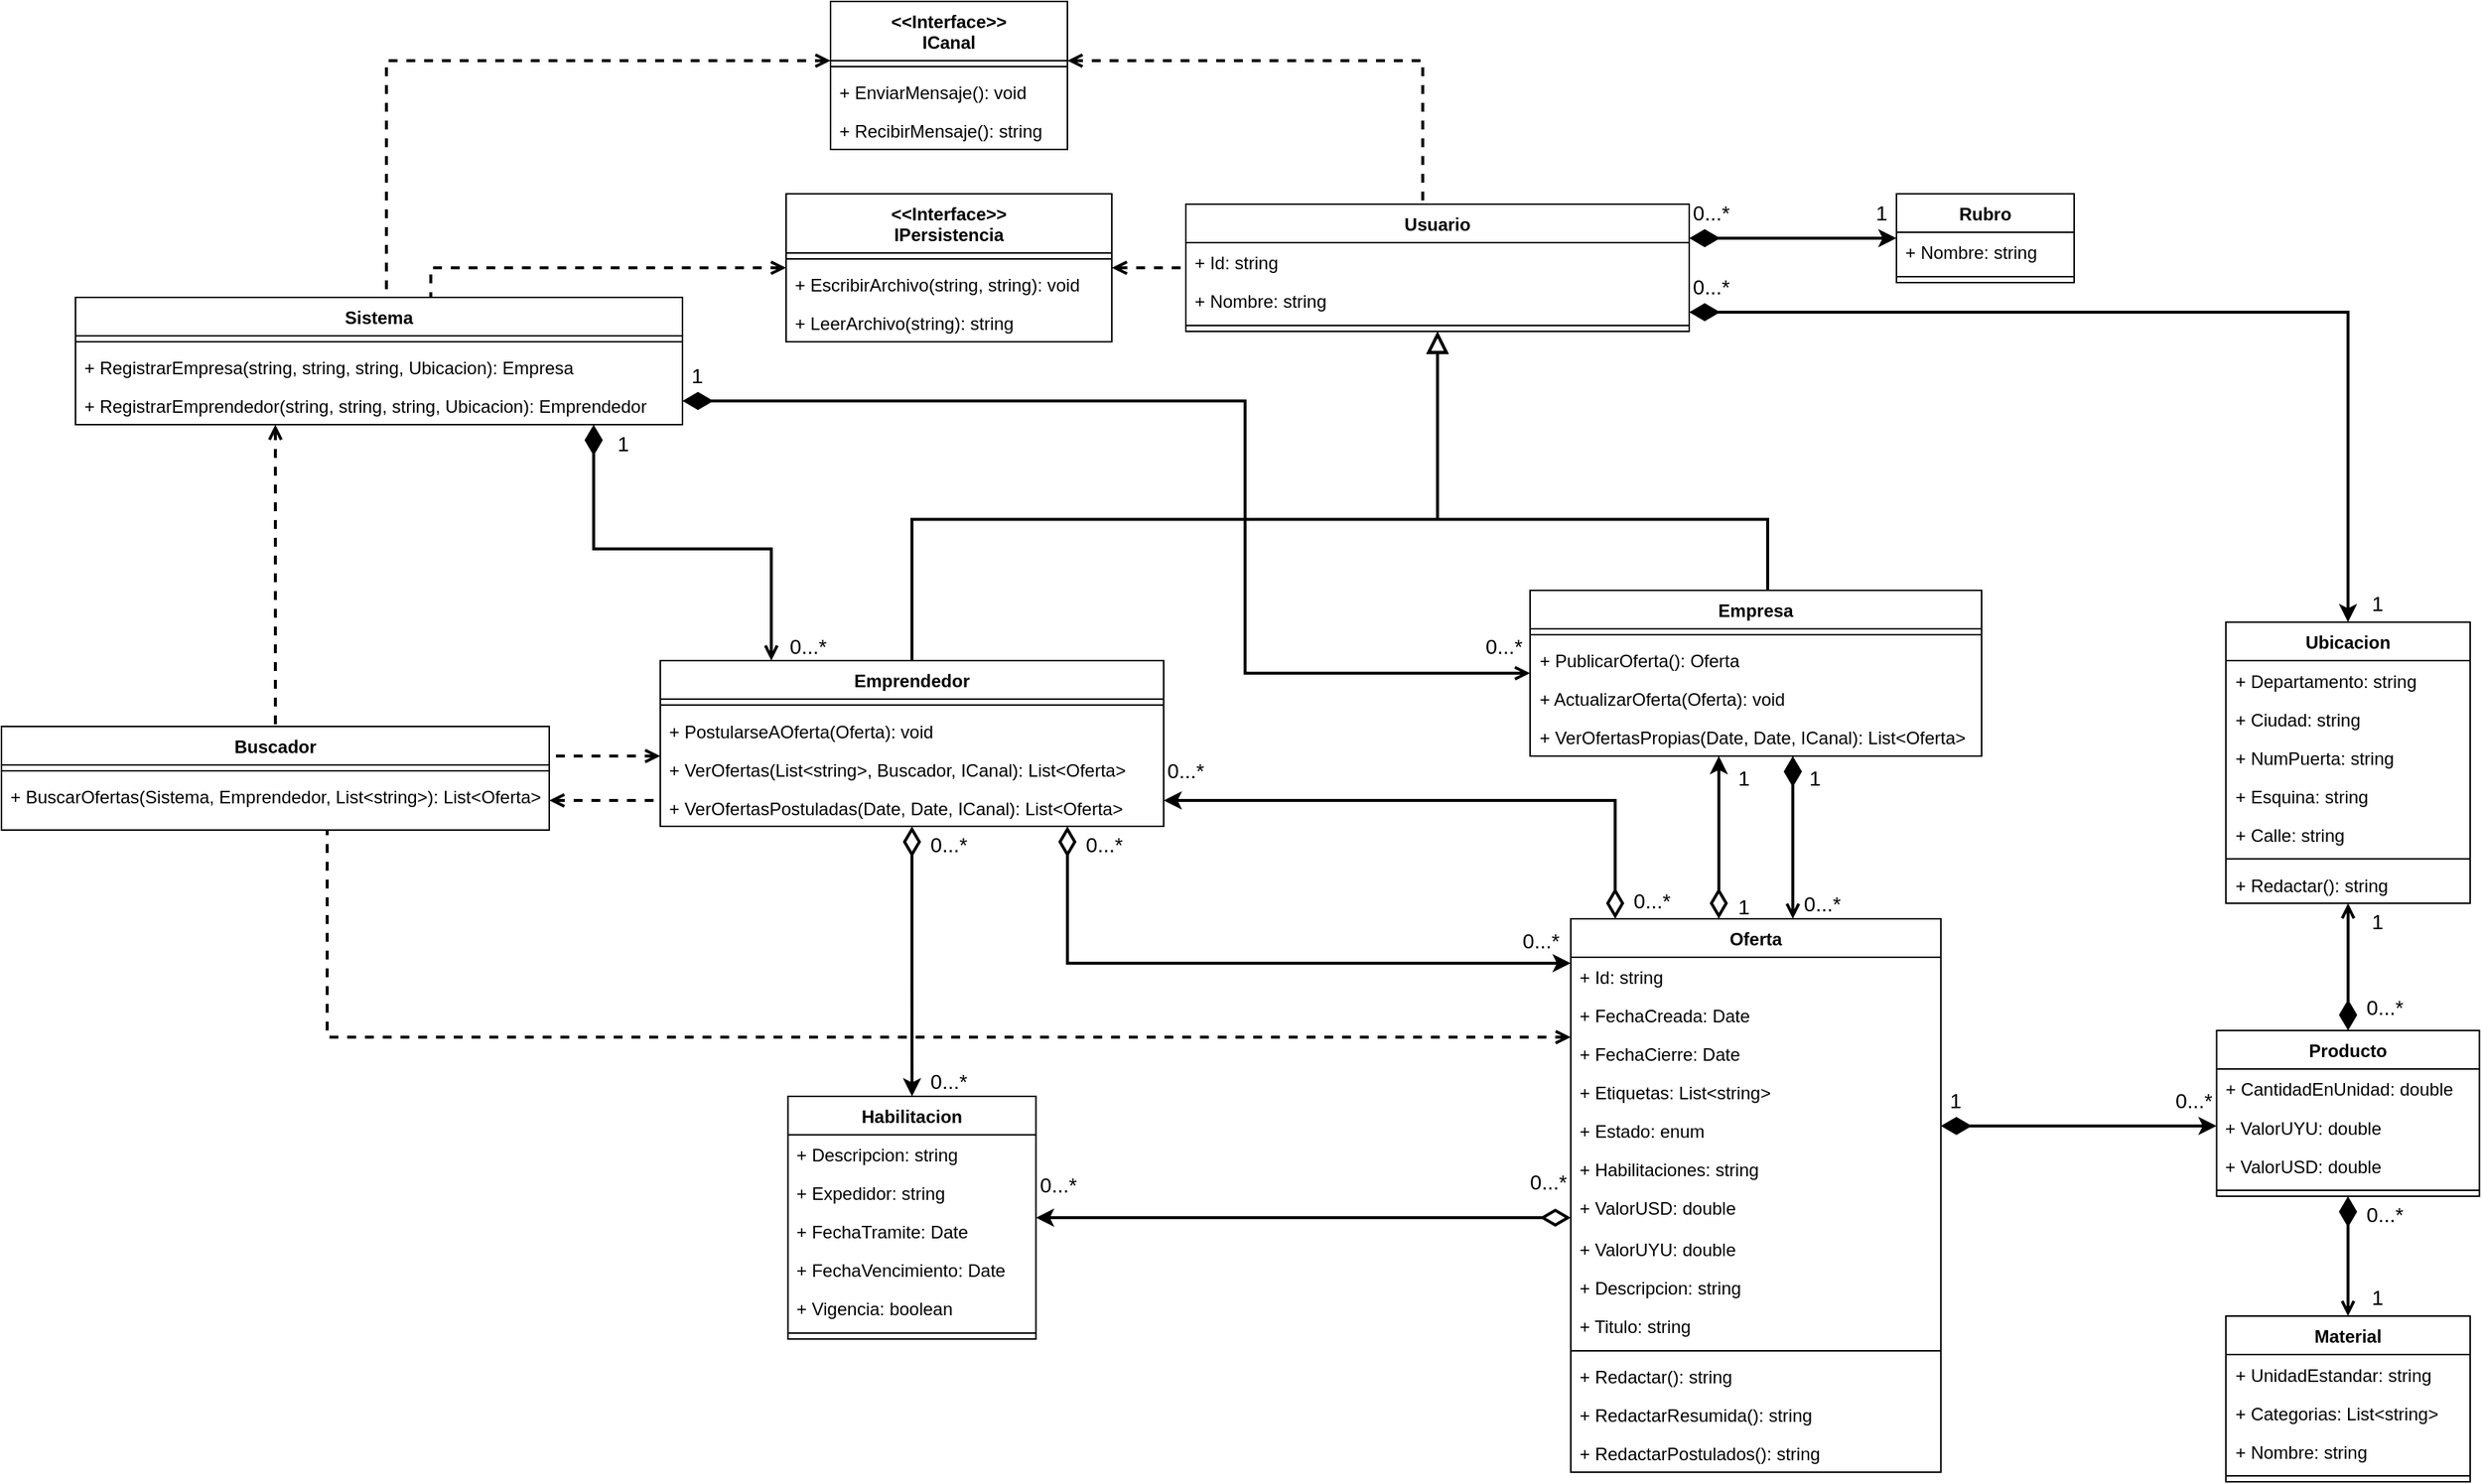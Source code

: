 <mxfile version="15.5.9" type="github">
  <diagram name="Page-1" id="c4acf3e9-155e-7222-9cf6-157b1a14988f">
    <mxGraphModel dx="2297" dy="1913" grid="1" gridSize="10" guides="1" tooltips="1" connect="1" arrows="1" fold="1" page="1" pageScale="1" pageWidth="850" pageHeight="1100" background="none" math="0" shadow="0">
      <root>
        <mxCell id="0" />
        <mxCell id="1" parent="0" />
        <mxCell id="OfuU6t0mR4pwS1KONoR3-117" style="edgeStyle=orthogonalEdgeStyle;rounded=0;orthogonalLoop=1;jettySize=auto;html=1;fontFamily=Verdana;fontSize=10;strokeWidth=2;endArrow=diamondThin;endFill=1;startArrow=open;startFill=0;endSize=15;startSize=6;" parent="1" target="vSx6mATfrNihocP2TiyH-15" edge="1">
          <mxGeometry relative="1" as="geometry">
            <Array as="points">
              <mxPoint x="850" y="450" />
              <mxPoint x="850" y="450" />
            </Array>
            <mxPoint x="850.001" y="490" as="sourcePoint" />
            <mxPoint x="850.001" y="414.0" as="targetPoint" />
          </mxGeometry>
        </mxCell>
        <mxCell id="OfuU6t0mR4pwS1KONoR3-112" style="edgeStyle=orthogonalEdgeStyle;rounded=0;orthogonalLoop=1;jettySize=auto;html=1;fontFamily=Verdana;fontSize=10;endArrow=diamondThin;endFill=1;startArrow=open;startFill=0;strokeWidth=2;endSize=15;" parent="1" source="vSx6mATfrNihocP2TiyH-28" target="vSx6mATfrNihocP2TiyH-12" edge="1">
          <mxGeometry relative="1" as="geometry">
            <Array as="points">
              <mxPoint x="160" y="240" />
              <mxPoint x="40" y="240" />
            </Array>
            <mxPoint x="255" y="300" as="sourcePoint" />
          </mxGeometry>
        </mxCell>
        <mxCell id="OfuU6t0mR4pwS1KONoR3-115" style="edgeStyle=orthogonalEdgeStyle;rounded=0;orthogonalLoop=1;jettySize=auto;html=1;fontFamily=Verdana;fontSize=10;endArrow=diamondThin;endFill=1;startArrow=open;startFill=0;strokeWidth=2;endSize=15;" parent="1" source="vSx6mATfrNihocP2TiyH-15" target="vSx6mATfrNihocP2TiyH-12" edge="1">
          <mxGeometry relative="1" as="geometry">
            <mxPoint x="285" y="270" as="sourcePoint" />
            <Array as="points">
              <mxPoint x="480" y="324" />
              <mxPoint x="480" y="140" />
            </Array>
          </mxGeometry>
        </mxCell>
        <mxCell id="vSx6mATfrNihocP2TiyH-8" value="Buscador" style="swimlane;fontStyle=1;align=center;verticalAlign=top;childLayout=stackLayout;horizontal=1;startSize=26;horizontalStack=0;resizeParent=1;resizeParentMax=0;resizeLast=0;collapsible=1;marginBottom=0;hachureGap=4;pointerEvents=0;" parent="1" vertex="1">
          <mxGeometry x="-360" y="360" width="370" height="70" as="geometry" />
        </mxCell>
        <mxCell id="vSx6mATfrNihocP2TiyH-10" value="" style="line;strokeWidth=1;fillColor=none;align=left;verticalAlign=middle;spacingTop=-1;spacingLeft=3;spacingRight=3;rotatable=0;labelPosition=right;points=[];portConstraint=eastwest;" parent="vSx6mATfrNihocP2TiyH-8" vertex="1">
          <mxGeometry y="26" width="370" height="8" as="geometry" />
        </mxCell>
        <mxCell id="vSx6mATfrNihocP2TiyH-7" value="+ BuscarOfertas(Sistema, Emprendedor, List&amp;lt;string&amp;gt;): List&amp;lt;Oferta&amp;gt;" style="text;html=1;strokeColor=none;fillColor=none;align=left;verticalAlign=top;spacingLeft=4;spacingRight=4;whiteSpace=wrap;overflow=hidden;rotatable=0;points=[[0,0.5],[1,0.5]];portConstraint=eastwest;" parent="vSx6mATfrNihocP2TiyH-8" vertex="1">
          <mxGeometry y="34" width="370" height="36" as="geometry" />
        </mxCell>
        <mxCell id="vSx6mATfrNihocP2TiyH-12" value="Sistema&#xa;" style="swimlane;fontStyle=1;align=center;verticalAlign=top;childLayout=stackLayout;horizontal=1;startSize=26;horizontalStack=0;resizeParent=1;resizeParentMax=0;resizeLast=0;collapsible=1;marginBottom=0;hachureGap=4;pointerEvents=0;" parent="1" vertex="1">
          <mxGeometry x="-310" y="70" width="410" height="86" as="geometry" />
        </mxCell>
        <mxCell id="vSx6mATfrNihocP2TiyH-13" value="" style="line;strokeWidth=1;fillColor=none;align=left;verticalAlign=middle;spacingTop=-1;spacingLeft=3;spacingRight=3;rotatable=0;labelPosition=right;points=[];portConstraint=eastwest;" parent="vSx6mATfrNihocP2TiyH-12" vertex="1">
          <mxGeometry y="26" width="410" height="8" as="geometry" />
        </mxCell>
        <mxCell id="OfuU6t0mR4pwS1KONoR3-73" value="+ RegistrarEmpresa(string, string, string, Ubicacion): Empresa" style="text;strokeColor=none;fillColor=none;align=left;verticalAlign=top;spacingLeft=4;spacingRight=4;overflow=hidden;rotatable=0;points=[[0,0.5],[1,0.5]];portConstraint=eastwest;" parent="vSx6mATfrNihocP2TiyH-12" vertex="1">
          <mxGeometry y="34" width="410" height="26" as="geometry" />
        </mxCell>
        <mxCell id="OfuU6t0mR4pwS1KONoR3-74" value="+ RegistrarEmprendedor(string, string, string, Ubicacion): Emprendedor" style="text;strokeColor=none;fillColor=none;align=left;verticalAlign=top;spacingLeft=4;spacingRight=4;overflow=hidden;rotatable=0;points=[[0,0.5],[1,0.5]];portConstraint=eastwest;" parent="vSx6mATfrNihocP2TiyH-12" vertex="1">
          <mxGeometry y="60" width="410" height="26" as="geometry" />
        </mxCell>
        <mxCell id="vSx6mATfrNihocP2TiyH-15" value="Empresa" style="swimlane;fontStyle=1;align=center;verticalAlign=top;childLayout=stackLayout;horizontal=1;startSize=26;horizontalStack=0;resizeParent=1;resizeParentMax=0;resizeLast=0;collapsible=1;marginBottom=0;hachureGap=4;pointerEvents=0;" parent="1" vertex="1">
          <mxGeometry x="672.5" y="268" width="305" height="112" as="geometry" />
        </mxCell>
        <mxCell id="vSx6mATfrNihocP2TiyH-18" value="" style="line;strokeWidth=1;fillColor=none;align=left;verticalAlign=middle;spacingTop=-1;spacingLeft=3;spacingRight=3;rotatable=0;labelPosition=right;points=[];portConstraint=eastwest;" parent="vSx6mATfrNihocP2TiyH-15" vertex="1">
          <mxGeometry y="26" width="305" height="8" as="geometry" />
        </mxCell>
        <mxCell id="OfuU6t0mR4pwS1KONoR3-104" value="+ PublicarOferta(): Oferta" style="text;html=1;strokeColor=none;fillColor=none;align=left;verticalAlign=top;spacingLeft=4;spacingRight=4;whiteSpace=wrap;overflow=hidden;rotatable=0;points=[[0,0.5],[1,0.5]];portConstraint=eastwest;" parent="vSx6mATfrNihocP2TiyH-15" vertex="1">
          <mxGeometry y="34" width="305" height="26" as="geometry" />
        </mxCell>
        <mxCell id="vSx6mATfrNihocP2TiyH-120" value="+ ActualizarOferta(Oferta): void" style="text;html=1;strokeColor=none;fillColor=none;align=left;verticalAlign=top;spacingLeft=4;spacingRight=4;whiteSpace=wrap;overflow=hidden;rotatable=0;points=[[0,0.5],[1,0.5]];portConstraint=eastwest;" parent="vSx6mATfrNihocP2TiyH-15" vertex="1">
          <mxGeometry y="60" width="305" height="26" as="geometry" />
        </mxCell>
        <mxCell id="dwYmcji9vzRply6ok_k2-10" value="+ VerOfertasPropias(Date, Date, ICanal): List&amp;lt;Oferta&amp;gt;" style="text;html=1;strokeColor=none;fillColor=none;align=left;verticalAlign=top;spacingLeft=4;spacingRight=4;whiteSpace=wrap;overflow=hidden;rotatable=0;points=[[0,0.5],[1,0.5]];portConstraint=eastwest;" parent="vSx6mATfrNihocP2TiyH-15" vertex="1">
          <mxGeometry y="86" width="305" height="26" as="geometry" />
        </mxCell>
        <mxCell id="vSx6mATfrNihocP2TiyH-24" style="edgeStyle=orthogonalEdgeStyle;rounded=0;orthogonalLoop=1;jettySize=auto;html=1;fontFamily=Verdana;fontSize=10;endArrow=none;endFill=0;startArrow=open;startFill=0;dashed=1;strokeWidth=2;" parent="1" source="vSx6mATfrNihocP2TiyH-8" target="vSx6mATfrNihocP2TiyH-28" edge="1">
          <mxGeometry relative="1" as="geometry">
            <Array as="points">
              <mxPoint x="50" y="410" />
              <mxPoint x="50" y="410" />
            </Array>
            <mxPoint x="90" y="510" as="sourcePoint" />
            <mxPoint x="60" y="397" as="targetPoint" />
          </mxGeometry>
        </mxCell>
        <mxCell id="vSx6mATfrNihocP2TiyH-25" style="edgeStyle=orthogonalEdgeStyle;rounded=0;orthogonalLoop=1;jettySize=auto;html=1;fontFamily=Verdana;fontSize=10;endArrow=none;endFill=0;startArrow=open;startFill=0;dashed=1;strokeWidth=2;" parent="1" source="vSx6mATfrNihocP2TiyH-28" target="vSx6mATfrNihocP2TiyH-8" edge="1">
          <mxGeometry relative="1" as="geometry">
            <Array as="points">
              <mxPoint x="50" y="380" />
              <mxPoint x="50" y="380" />
            </Array>
            <mxPoint x="255" y="510" as="sourcePoint" />
            <mxPoint x="25" y="623" as="targetPoint" />
          </mxGeometry>
        </mxCell>
        <mxCell id="vSx6mATfrNihocP2TiyH-26" style="edgeStyle=orthogonalEdgeStyle;rounded=0;orthogonalLoop=1;jettySize=auto;html=1;fontFamily=Verdana;fontSize=10;endArrow=none;endFill=0;startArrow=open;startFill=0;dashed=1;strokeWidth=2;" parent="1" source="vSx6mATfrNihocP2TiyH-39" target="vSx6mATfrNihocP2TiyH-8" edge="1">
          <mxGeometry relative="1" as="geometry">
            <Array as="points">
              <mxPoint x="-140" y="570" />
            </Array>
            <mxPoint x="480" y="575" as="sourcePoint" />
            <mxPoint x="55" y="710" as="targetPoint" />
          </mxGeometry>
        </mxCell>
        <mxCell id="vSx6mATfrNihocP2TiyH-27" style="edgeStyle=orthogonalEdgeStyle;rounded=0;orthogonalLoop=1;jettySize=auto;html=1;fontFamily=Verdana;fontSize=10;endArrow=none;endFill=0;startArrow=open;startFill=0;dashed=1;strokeWidth=2;" parent="1" source="vSx6mATfrNihocP2TiyH-12" target="vSx6mATfrNihocP2TiyH-8" edge="1">
          <mxGeometry relative="1" as="geometry">
            <Array as="points">
              <mxPoint x="-175" y="230" />
              <mxPoint x="-175" y="230" />
            </Array>
            <mxPoint x="-180" y="230" as="sourcePoint" />
            <mxPoint x="-270" y="50" as="targetPoint" />
          </mxGeometry>
        </mxCell>
        <mxCell id="vSx6mATfrNihocP2TiyH-28" value="Emprendedor" style="swimlane;fontStyle=1;align=center;verticalAlign=top;childLayout=stackLayout;horizontal=1;startSize=26;horizontalStack=0;resizeParent=1;resizeParentMax=0;resizeLast=0;collapsible=1;marginBottom=0;hachureGap=4;pointerEvents=0;" parent="1" vertex="1">
          <mxGeometry x="85" y="315.5" width="340" height="112" as="geometry" />
        </mxCell>
        <mxCell id="vSx6mATfrNihocP2TiyH-35" value="" style="line;strokeWidth=1;fillColor=none;align=left;verticalAlign=middle;spacingTop=-1;spacingLeft=3;spacingRight=3;rotatable=0;labelPosition=right;points=[];portConstraint=eastwest;" parent="vSx6mATfrNihocP2TiyH-28" vertex="1">
          <mxGeometry y="26" width="340" height="8" as="geometry" />
        </mxCell>
        <mxCell id="OfuU6t0mR4pwS1KONoR3-96" value="+ PostularseAOferta(Oferta): void" style="text;html=1;strokeColor=none;fillColor=none;align=left;verticalAlign=top;spacingLeft=4;spacingRight=4;whiteSpace=wrap;overflow=hidden;rotatable=0;points=[[0,0.5],[1,0.5]];portConstraint=eastwest;" parent="vSx6mATfrNihocP2TiyH-28" vertex="1">
          <mxGeometry y="34" width="340" height="26" as="geometry" />
        </mxCell>
        <mxCell id="dwYmcji9vzRply6ok_k2-11" value="+ VerOfertas(List&amp;lt;string&amp;gt;, Buscador, ICanal): List&amp;lt;Oferta&amp;gt;" style="text;html=1;strokeColor=none;fillColor=none;align=left;verticalAlign=top;spacingLeft=4;spacingRight=4;whiteSpace=wrap;overflow=hidden;rotatable=0;points=[[0,0.5],[1,0.5]];portConstraint=eastwest;" parent="vSx6mATfrNihocP2TiyH-28" vertex="1">
          <mxGeometry y="60" width="340" height="26" as="geometry" />
        </mxCell>
        <mxCell id="OfuU6t0mR4pwS1KONoR3-95" value="+ VerOfertasPostuladas(Date, Date, ICanal): List&amp;lt;Oferta&amp;gt;" style="text;html=1;strokeColor=none;fillColor=none;align=left;verticalAlign=top;spacingLeft=4;spacingRight=4;whiteSpace=wrap;overflow=hidden;rotatable=0;points=[[0,0.5],[1,0.5]];portConstraint=eastwest;" parent="vSx6mATfrNihocP2TiyH-28" vertex="1">
          <mxGeometry y="86" width="340" height="26" as="geometry" />
        </mxCell>
        <mxCell id="vSx6mATfrNihocP2TiyH-39" value="Oferta" style="swimlane;fontStyle=1;align=center;verticalAlign=top;childLayout=stackLayout;horizontal=1;startSize=26;horizontalStack=0;resizeParent=1;resizeParentMax=0;resizeLast=0;collapsible=1;marginBottom=0;hachureGap=4;pointerEvents=0;" parent="1" vertex="1">
          <mxGeometry x="700" y="490" width="250" height="374" as="geometry" />
        </mxCell>
        <mxCell id="OfuU6t0mR4pwS1KONoR3-68" value="+ Id: string" style="text;strokeColor=none;fillColor=none;align=left;verticalAlign=top;spacingLeft=4;spacingRight=4;overflow=hidden;rotatable=0;points=[[0,0.5],[1,0.5]];portConstraint=eastwest;" parent="vSx6mATfrNihocP2TiyH-39" vertex="1">
          <mxGeometry y="26" width="250" height="26" as="geometry" />
        </mxCell>
        <mxCell id="OfuU6t0mR4pwS1KONoR3-48" value="+ FechaCreada: Date" style="text;html=1;strokeColor=none;fillColor=none;align=left;verticalAlign=top;spacingLeft=4;spacingRight=4;whiteSpace=wrap;overflow=hidden;rotatable=0;points=[[0,0.5],[1,0.5]];portConstraint=eastwest;" parent="vSx6mATfrNihocP2TiyH-39" vertex="1">
          <mxGeometry y="52" width="250" height="26" as="geometry" />
        </mxCell>
        <mxCell id="OfuU6t0mR4pwS1KONoR3-49" value="+ FechaCierre: Date" style="text;html=1;strokeColor=none;fillColor=none;align=left;verticalAlign=top;spacingLeft=4;spacingRight=4;whiteSpace=wrap;overflow=hidden;rotatable=0;points=[[0,0.5],[1,0.5]];portConstraint=eastwest;" parent="vSx6mATfrNihocP2TiyH-39" vertex="1">
          <mxGeometry y="78" width="250" height="26" as="geometry" />
        </mxCell>
        <mxCell id="OfuU6t0mR4pwS1KONoR3-47" value="+ Etiquetas: List&amp;lt;string&amp;gt;" style="text;html=1;strokeColor=none;fillColor=none;align=left;verticalAlign=top;spacingLeft=4;spacingRight=4;whiteSpace=wrap;overflow=hidden;rotatable=0;points=[[0,0.5],[1,0.5]];portConstraint=eastwest;" parent="vSx6mATfrNihocP2TiyH-39" vertex="1">
          <mxGeometry y="104" width="250" height="26" as="geometry" />
        </mxCell>
        <mxCell id="OfuU6t0mR4pwS1KONoR3-46" value="+ Estado: enum" style="text;html=1;strokeColor=none;fillColor=none;align=left;verticalAlign=top;spacingLeft=4;spacingRight=4;whiteSpace=wrap;overflow=hidden;rotatable=0;points=[[0,0.5],[1,0.5]];portConstraint=eastwest;" parent="vSx6mATfrNihocP2TiyH-39" vertex="1">
          <mxGeometry y="130" width="250" height="26" as="geometry" />
        </mxCell>
        <mxCell id="dwYmcji9vzRply6ok_k2-9" value="+ Habilitaciones: string" style="text;html=1;strokeColor=none;fillColor=none;align=left;verticalAlign=top;spacingLeft=4;spacingRight=4;whiteSpace=wrap;overflow=hidden;rotatable=0;points=[[0,0.5],[1,0.5]];portConstraint=eastwest;" parent="vSx6mATfrNihocP2TiyH-39" vertex="1">
          <mxGeometry y="156" width="250" height="26" as="geometry" />
        </mxCell>
        <mxCell id="OfuU6t0mR4pwS1KONoR3-43" value="+ ValorUSD: double" style="text;html=1;strokeColor=none;fillColor=none;align=left;verticalAlign=top;spacingLeft=4;spacingRight=4;whiteSpace=wrap;overflow=hidden;rotatable=0;points=[[0,0.5],[1,0.5]];portConstraint=eastwest;" parent="vSx6mATfrNihocP2TiyH-39" vertex="1">
          <mxGeometry y="182" width="250" height="28" as="geometry" />
        </mxCell>
        <mxCell id="OfuU6t0mR4pwS1KONoR3-42" value="+ ValorUYU: double" style="text;html=1;strokeColor=none;fillColor=none;align=left;verticalAlign=top;spacingLeft=4;spacingRight=4;whiteSpace=wrap;overflow=hidden;rotatable=0;points=[[0,0.5],[1,0.5]];portConstraint=eastwest;" parent="vSx6mATfrNihocP2TiyH-39" vertex="1">
          <mxGeometry y="210" width="250" height="26" as="geometry" />
        </mxCell>
        <mxCell id="OfuU6t0mR4pwS1KONoR3-39" value="+ Descripcion: string" style="text;strokeColor=none;fillColor=none;align=left;verticalAlign=top;spacingLeft=4;spacingRight=4;overflow=hidden;rotatable=0;points=[[0,0.5],[1,0.5]];portConstraint=eastwest;" parent="vSx6mATfrNihocP2TiyH-39" vertex="1">
          <mxGeometry y="236" width="250" height="26" as="geometry" />
        </mxCell>
        <mxCell id="OfuU6t0mR4pwS1KONoR3-38" value="+ Titulo: string" style="text;strokeColor=none;fillColor=none;align=left;verticalAlign=top;spacingLeft=4;spacingRight=4;overflow=hidden;rotatable=0;points=[[0,0.5],[1,0.5]];portConstraint=eastwest;" parent="vSx6mATfrNihocP2TiyH-39" vertex="1">
          <mxGeometry y="262" width="250" height="26" as="geometry" />
        </mxCell>
        <mxCell id="vSx6mATfrNihocP2TiyH-45" value="" style="line;strokeWidth=1;fillColor=none;align=left;verticalAlign=middle;spacingTop=-1;spacingLeft=3;spacingRight=3;rotatable=0;labelPosition=right;points=[];portConstraint=eastwest;" parent="vSx6mATfrNihocP2TiyH-39" vertex="1">
          <mxGeometry y="288" width="250" height="8" as="geometry" />
        </mxCell>
        <mxCell id="OfuU6t0mR4pwS1KONoR3-53" value="+ Redactar(): string" style="text;html=1;strokeColor=none;fillColor=none;align=left;verticalAlign=top;spacingLeft=4;spacingRight=4;whiteSpace=wrap;overflow=hidden;rotatable=0;points=[[0,0.5],[1,0.5]];portConstraint=eastwest;" parent="vSx6mATfrNihocP2TiyH-39" vertex="1">
          <mxGeometry y="296" width="250" height="26" as="geometry" />
        </mxCell>
        <mxCell id="OfuU6t0mR4pwS1KONoR3-54" value="+ RedactarResumida(): string" style="text;html=1;strokeColor=none;fillColor=none;align=left;verticalAlign=top;spacingLeft=4;spacingRight=4;whiteSpace=wrap;overflow=hidden;rotatable=0;points=[[0,0.5],[1,0.5]];portConstraint=eastwest;" parent="vSx6mATfrNihocP2TiyH-39" vertex="1">
          <mxGeometry y="322" width="250" height="26" as="geometry" />
        </mxCell>
        <mxCell id="vSx6mATfrNihocP2TiyH-117" value="+ RedactarPostulados(): string" style="text;html=1;strokeColor=none;fillColor=none;align=left;verticalAlign=top;spacingLeft=4;spacingRight=4;whiteSpace=wrap;overflow=hidden;rotatable=0;points=[[0,0.5],[1,0.5]];portConstraint=eastwest;" parent="vSx6mATfrNihocP2TiyH-39" vertex="1">
          <mxGeometry y="348" width="250" height="26" as="geometry" />
        </mxCell>
        <mxCell id="vSx6mATfrNihocP2TiyH-48" style="edgeStyle=orthogonalEdgeStyle;rounded=0;orthogonalLoop=1;jettySize=auto;html=1;fontFamily=Verdana;fontSize=10;strokeWidth=2;startArrow=diamondThin;startFill=0;startSize=15;" parent="1" source="vSx6mATfrNihocP2TiyH-39" target="vSx6mATfrNihocP2TiyH-28" edge="1">
          <mxGeometry relative="1" as="geometry">
            <Array as="points">
              <mxPoint x="730" y="410" />
            </Array>
            <mxPoint x="660" y="360" as="sourcePoint" />
            <mxPoint x="660" y="286" as="targetPoint" />
          </mxGeometry>
        </mxCell>
        <mxCell id="vSx6mATfrNihocP2TiyH-67" value="Producto" style="swimlane;fontStyle=1;align=center;verticalAlign=top;childLayout=stackLayout;horizontal=1;startSize=26;horizontalStack=0;resizeParent=1;resizeParentMax=0;resizeLast=0;collapsible=1;marginBottom=0;hachureGap=4;pointerEvents=0;" parent="1" vertex="1">
          <mxGeometry x="1136.25" y="565.5" width="177.5" height="112" as="geometry" />
        </mxCell>
        <mxCell id="OfuU6t0mR4pwS1KONoR3-25" value="+ CantidadEnUnidad: double" style="text;strokeColor=none;fillColor=none;align=left;verticalAlign=top;spacingLeft=4;spacingRight=4;overflow=hidden;rotatable=0;points=[[0,0.5],[1,0.5]];portConstraint=eastwest;" parent="vSx6mATfrNihocP2TiyH-67" vertex="1">
          <mxGeometry y="26" width="177.5" height="26" as="geometry" />
        </mxCell>
        <mxCell id="OfuU6t0mR4pwS1KONoR3-31" value="+ ValorUYU: double" style="text;html=1;strokeColor=none;fillColor=none;align=left;verticalAlign=top;spacingLeft=4;spacingRight=4;whiteSpace=wrap;overflow=hidden;rotatable=0;points=[[0,0.5],[1,0.5]];portConstraint=eastwest;" parent="vSx6mATfrNihocP2TiyH-67" vertex="1">
          <mxGeometry y="52" width="177.5" height="26" as="geometry" />
        </mxCell>
        <mxCell id="OfuU6t0mR4pwS1KONoR3-32" value="+ ValorUSD: double" style="text;html=1;strokeColor=none;fillColor=none;align=left;verticalAlign=top;spacingLeft=4;spacingRight=4;whiteSpace=wrap;overflow=hidden;rotatable=0;points=[[0,0.5],[1,0.5]];portConstraint=eastwest;" parent="vSx6mATfrNihocP2TiyH-67" vertex="1">
          <mxGeometry y="78" width="177.5" height="26" as="geometry" />
        </mxCell>
        <mxCell id="vSx6mATfrNihocP2TiyH-70" value="" style="line;strokeWidth=1;fillColor=none;align=left;verticalAlign=middle;spacingTop=-1;spacingLeft=3;spacingRight=3;rotatable=0;labelPosition=right;points=[];portConstraint=eastwest;" parent="vSx6mATfrNihocP2TiyH-67" vertex="1">
          <mxGeometry y="104" width="177.5" height="8" as="geometry" />
        </mxCell>
        <mxCell id="vSx6mATfrNihocP2TiyH-73" style="edgeStyle=orthogonalEdgeStyle;rounded=0;orthogonalLoop=1;jettySize=auto;html=1;fontFamily=Verdana;fontSize=10;strokeWidth=2;startArrow=diamondThin;startFill=1;endSize=6;startSize=15;" parent="1" source="vSx6mATfrNihocP2TiyH-39" target="vSx6mATfrNihocP2TiyH-67" edge="1">
          <mxGeometry relative="1" as="geometry">
            <Array as="points">
              <mxPoint x="1080" y="630" />
              <mxPoint x="1080" y="630" />
            </Array>
            <mxPoint x="705" y="470" as="sourcePoint" />
            <mxPoint x="705" y="396" as="targetPoint" />
          </mxGeometry>
        </mxCell>
        <mxCell id="vSx6mATfrNihocP2TiyH-86" value="Material" style="swimlane;fontStyle=1;align=center;verticalAlign=top;childLayout=stackLayout;horizontal=1;startSize=26;horizontalStack=0;resizeParent=1;resizeParentMax=0;resizeLast=0;collapsible=1;marginBottom=0;hachureGap=4;pointerEvents=0;" parent="1" vertex="1">
          <mxGeometry x="1142.5" y="758.5" width="165" height="112" as="geometry" />
        </mxCell>
        <mxCell id="17acba5748e5396b-26" value="+ UnidadEstandar: string" style="text;html=1;strokeColor=none;fillColor=none;align=left;verticalAlign=top;spacingLeft=4;spacingRight=4;whiteSpace=wrap;overflow=hidden;rotatable=0;points=[[0,0.5],[1,0.5]];portConstraint=eastwest;" parent="vSx6mATfrNihocP2TiyH-86" vertex="1">
          <mxGeometry y="26" width="165" height="26" as="geometry" />
        </mxCell>
        <mxCell id="17acba5748e5396b-24" value="+ Categorias: List&amp;lt;string&amp;gt;" style="text;html=1;strokeColor=none;fillColor=none;align=left;verticalAlign=top;spacingLeft=4;spacingRight=4;whiteSpace=wrap;overflow=hidden;rotatable=0;points=[[0,0.5],[1,0.5]];portConstraint=eastwest;" parent="vSx6mATfrNihocP2TiyH-86" vertex="1">
          <mxGeometry y="52" width="165" height="26" as="geometry" />
        </mxCell>
        <mxCell id="17acba5748e5396b-21" value="+ Nombre: string" style="text;html=1;strokeColor=none;fillColor=none;align=left;verticalAlign=top;spacingLeft=4;spacingRight=4;whiteSpace=wrap;overflow=hidden;rotatable=0;points=[[0,0.5],[1,0.5]];portConstraint=eastwest;" parent="vSx6mATfrNihocP2TiyH-86" vertex="1">
          <mxGeometry y="78" width="165" height="26" as="geometry" />
        </mxCell>
        <mxCell id="vSx6mATfrNihocP2TiyH-92" value="" style="line;strokeWidth=1;fillColor=none;align=left;verticalAlign=middle;spacingTop=-1;spacingLeft=3;spacingRight=3;rotatable=0;labelPosition=right;points=[];portConstraint=eastwest;" parent="vSx6mATfrNihocP2TiyH-86" vertex="1">
          <mxGeometry y="104" width="165" height="8" as="geometry" />
        </mxCell>
        <mxCell id="vSx6mATfrNihocP2TiyH-93" style="edgeStyle=orthogonalEdgeStyle;rounded=0;orthogonalLoop=1;jettySize=auto;html=1;fontFamily=Verdana;fontSize=10;strokeWidth=2;endArrow=open;endFill=0;startArrow=diamondThin;startFill=1;startSize=15;" parent="1" source="vSx6mATfrNihocP2TiyH-67" target="vSx6mATfrNihocP2TiyH-86" edge="1">
          <mxGeometry relative="1" as="geometry">
            <Array as="points">
              <mxPoint x="1175" y="661.5" />
            </Array>
            <mxPoint x="1015" y="654.5" as="sourcePoint" />
            <mxPoint x="1285" y="359.5" as="targetPoint" />
          </mxGeometry>
        </mxCell>
        <mxCell id="vSx6mATfrNihocP2TiyH-94" value="Ubicacion" style="swimlane;fontStyle=1;align=center;verticalAlign=top;childLayout=stackLayout;horizontal=1;startSize=26;horizontalStack=0;resizeParent=1;resizeParentMax=0;resizeLast=0;collapsible=1;marginBottom=0;hachureGap=4;pointerEvents=0;" parent="1" vertex="1">
          <mxGeometry x="1142.5" y="289.5" width="165" height="190" as="geometry" />
        </mxCell>
        <mxCell id="OfuU6t0mR4pwS1KONoR3-12" value="+ Departamento: string" style="text;html=1;strokeColor=none;fillColor=none;align=left;verticalAlign=top;spacingLeft=4;spacingRight=4;whiteSpace=wrap;overflow=hidden;rotatable=0;points=[[0,0.5],[1,0.5]];portConstraint=eastwest;" parent="vSx6mATfrNihocP2TiyH-94" vertex="1">
          <mxGeometry y="26" width="165" height="26" as="geometry" />
        </mxCell>
        <mxCell id="OfuU6t0mR4pwS1KONoR3-11" value="+ Ciudad: string" style="text;html=1;strokeColor=none;fillColor=none;align=left;verticalAlign=top;spacingLeft=4;spacingRight=4;whiteSpace=wrap;overflow=hidden;rotatable=0;points=[[0,0.5],[1,0.5]];portConstraint=eastwest;" parent="vSx6mATfrNihocP2TiyH-94" vertex="1">
          <mxGeometry y="52" width="165" height="26" as="geometry" />
        </mxCell>
        <mxCell id="OfuU6t0mR4pwS1KONoR3-13" value="+ NumPuerta: string" style="text;html=1;strokeColor=none;fillColor=none;align=left;verticalAlign=top;spacingLeft=4;spacingRight=4;whiteSpace=wrap;overflow=hidden;rotatable=0;points=[[0,0.5],[1,0.5]];portConstraint=eastwest;" parent="vSx6mATfrNihocP2TiyH-94" vertex="1">
          <mxGeometry y="78" width="165" height="26" as="geometry" />
        </mxCell>
        <mxCell id="OfuU6t0mR4pwS1KONoR3-10" value="+ Esquina: string" style="text;html=1;strokeColor=none;fillColor=none;align=left;verticalAlign=top;spacingLeft=4;spacingRight=4;whiteSpace=wrap;overflow=hidden;rotatable=0;points=[[0,0.5],[1,0.5]];portConstraint=eastwest;" parent="vSx6mATfrNihocP2TiyH-94" vertex="1">
          <mxGeometry y="104" width="165" height="26" as="geometry" />
        </mxCell>
        <mxCell id="OfuU6t0mR4pwS1KONoR3-9" value="+ Calle: string" style="text;html=1;strokeColor=none;fillColor=none;align=left;verticalAlign=top;spacingLeft=4;spacingRight=4;whiteSpace=wrap;overflow=hidden;rotatable=0;points=[[0,0.5],[1,0.5]];portConstraint=eastwest;" parent="vSx6mATfrNihocP2TiyH-94" vertex="1">
          <mxGeometry y="130" width="165" height="26" as="geometry" />
        </mxCell>
        <mxCell id="vSx6mATfrNihocP2TiyH-100" value="" style="line;strokeWidth=1;fillColor=none;align=left;verticalAlign=middle;spacingTop=-1;spacingLeft=3;spacingRight=3;rotatable=0;labelPosition=right;points=[];portConstraint=eastwest;" parent="vSx6mATfrNihocP2TiyH-94" vertex="1">
          <mxGeometry y="156" width="165" height="8" as="geometry" />
        </mxCell>
        <mxCell id="vSx6mATfrNihocP2TiyH-101" value="+ Redactar(): string" style="text;html=1;strokeColor=none;fillColor=none;align=left;verticalAlign=top;spacingLeft=4;spacingRight=4;whiteSpace=wrap;overflow=hidden;rotatable=0;points=[[0,0.5],[1,0.5]];portConstraint=eastwest;" parent="vSx6mATfrNihocP2TiyH-94" vertex="1">
          <mxGeometry y="164" width="165" height="26" as="geometry" />
        </mxCell>
        <mxCell id="vSx6mATfrNihocP2TiyH-102" style="edgeStyle=orthogonalEdgeStyle;rounded=0;orthogonalLoop=1;jettySize=auto;html=1;fontFamily=Verdana;fontSize=10;strokeWidth=2;startArrow=diamondThin;startFill=1;startSize=15;endArrow=open;endFill=0;" parent="1" source="vSx6mATfrNihocP2TiyH-67" target="vSx6mATfrNihocP2TiyH-94" edge="1">
          <mxGeometry relative="1" as="geometry">
            <Array as="points">
              <mxPoint x="1225" y="539.5" />
              <mxPoint x="1225" y="539.5" />
            </Array>
            <mxPoint x="1255" y="513.5" as="sourcePoint" />
            <mxPoint x="1255" y="572.5" as="targetPoint" />
          </mxGeometry>
        </mxCell>
        <mxCell id="vSx6mATfrNihocP2TiyH-105" value="&lt;&lt;Interface&gt;&gt;&#xa;IPersistencia" style="swimlane;fontStyle=1;align=center;verticalAlign=top;childLayout=stackLayout;horizontal=1;startSize=40;horizontalStack=0;resizeParent=1;resizeParentMax=0;resizeLast=0;collapsible=1;marginBottom=0;hachureGap=4;pointerEvents=0;" parent="1" vertex="1">
          <mxGeometry x="170" width="220" height="100" as="geometry" />
        </mxCell>
        <mxCell id="vSx6mATfrNihocP2TiyH-111" value="" style="line;strokeWidth=1;fillColor=none;align=left;verticalAlign=middle;spacingTop=-1;spacingLeft=3;spacingRight=3;rotatable=0;labelPosition=right;points=[];portConstraint=eastwest;" parent="vSx6mATfrNihocP2TiyH-105" vertex="1">
          <mxGeometry y="40" width="220" height="8" as="geometry" />
        </mxCell>
        <mxCell id="vSx6mATfrNihocP2TiyH-113" value="+ EscribirArchivo(string, string): void" style="text;html=1;strokeColor=none;fillColor=none;align=left;verticalAlign=top;spacingLeft=4;spacingRight=4;whiteSpace=wrap;overflow=hidden;rotatable=0;points=[[0,0.5],[1,0.5]];portConstraint=eastwest;" parent="vSx6mATfrNihocP2TiyH-105" vertex="1">
          <mxGeometry y="48" width="220" height="26" as="geometry" />
        </mxCell>
        <mxCell id="vSx6mATfrNihocP2TiyH-112" value="+ LeerArchivo(string): string" style="text;html=1;strokeColor=none;fillColor=none;align=left;verticalAlign=top;spacingLeft=4;spacingRight=4;whiteSpace=wrap;overflow=hidden;rotatable=0;points=[[0,0.5],[1,0.5]];portConstraint=eastwest;" parent="vSx6mATfrNihocP2TiyH-105" vertex="1">
          <mxGeometry y="74" width="220" height="26" as="geometry" />
        </mxCell>
        <mxCell id="vSx6mATfrNihocP2TiyH-114" style="edgeStyle=orthogonalEdgeStyle;rounded=0;orthogonalLoop=1;jettySize=auto;html=1;fontFamily=Verdana;fontSize=10;endArrow=none;endFill=0;startArrow=open;startFill=0;dashed=1;strokeWidth=2;" parent="1" source="vSx6mATfrNihocP2TiyH-105" target="vSx6mATfrNihocP2TiyH-12" edge="1">
          <mxGeometry relative="1" as="geometry">
            <mxPoint x="630" y="130" as="sourcePoint" />
            <mxPoint x="110" y="130" as="targetPoint" />
            <Array as="points">
              <mxPoint x="300" y="50" />
              <mxPoint x="-70" y="50" />
            </Array>
          </mxGeometry>
        </mxCell>
        <mxCell id="vSx6mATfrNihocP2TiyH-115" style="edgeStyle=orthogonalEdgeStyle;rounded=0;orthogonalLoop=1;jettySize=auto;html=1;fontFamily=Verdana;fontSize=10;endArrow=none;endFill=0;startArrow=open;startFill=0;dashed=1;strokeWidth=2;" parent="1" source="vSx6mATfrNihocP2TiyH-105" target="-uJzJ6gPzwEDHYAXKso4-2" edge="1">
          <mxGeometry relative="1" as="geometry">
            <mxPoint x="240" y="60.0" as="sourcePoint" />
            <mxPoint x="-60" y="80.0" as="targetPoint" />
            <Array as="points">
              <mxPoint x="520" y="40" />
              <mxPoint x="520" y="40" />
            </Array>
          </mxGeometry>
        </mxCell>
        <mxCell id="PKBnGowhQyHv3xgLULpX-1" value="1" style="text;html=1;strokeColor=none;fillColor=none;align=center;verticalAlign=middle;whiteSpace=wrap;rounded=0;hachureGap=4;pointerEvents=0;fontSize=14;" parent="1" vertex="1">
          <mxGeometry x="855.06" y="382.5" width="20" height="25" as="geometry" />
        </mxCell>
        <mxCell id="PKBnGowhQyHv3xgLULpX-2" value="0...*" style="text;html=1;strokeColor=none;fillColor=none;align=center;verticalAlign=middle;whiteSpace=wrap;rounded=0;hachureGap=4;pointerEvents=0;fontSize=14;" parent="1" vertex="1">
          <mxGeometry x="855.06" y="470" width="30" height="20" as="geometry" />
        </mxCell>
        <mxCell id="PKBnGowhQyHv3xgLULpX-3" value="1" style="text;html=1;strokeColor=none;fillColor=none;align=center;verticalAlign=middle;whiteSpace=wrap;rounded=0;hachureGap=4;pointerEvents=0;fontSize=14;" parent="1" vertex="1">
          <mxGeometry x="900" width="20" height="25" as="geometry" />
        </mxCell>
        <mxCell id="PKBnGowhQyHv3xgLULpX-4" value="0...*" style="text;html=1;strokeColor=none;fillColor=none;align=center;verticalAlign=middle;whiteSpace=wrap;rounded=0;hachureGap=4;pointerEvents=0;fontSize=14;" parent="1" vertex="1">
          <mxGeometry x="780" width="30" height="25" as="geometry" />
        </mxCell>
        <mxCell id="PKBnGowhQyHv3xgLULpX-5" value="1" style="text;html=1;strokeColor=none;fillColor=none;align=center;verticalAlign=middle;whiteSpace=wrap;rounded=0;hachureGap=4;pointerEvents=0;fontSize=14;" parent="1" vertex="1">
          <mxGeometry x="1235" y="479.5" width="20" height="25" as="geometry" />
        </mxCell>
        <mxCell id="PKBnGowhQyHv3xgLULpX-6" value="0...*" style="text;html=1;strokeColor=none;fillColor=none;align=center;verticalAlign=middle;whiteSpace=wrap;rounded=0;hachureGap=4;pointerEvents=0;fontSize=14;" parent="1" vertex="1">
          <mxGeometry x="1235" y="537.5" width="30" height="25" as="geometry" />
        </mxCell>
        <mxCell id="PKBnGowhQyHv3xgLULpX-7" value="0...*" style="text;html=1;strokeColor=none;fillColor=none;align=center;verticalAlign=middle;whiteSpace=wrap;rounded=0;hachureGap=4;pointerEvents=0;fontSize=14;" parent="1" vertex="1">
          <mxGeometry x="1235" y="677.5" width="30" height="25" as="geometry" />
        </mxCell>
        <mxCell id="PKBnGowhQyHv3xgLULpX-8" value="1" style="text;html=1;strokeColor=none;fillColor=none;align=center;verticalAlign=middle;whiteSpace=wrap;rounded=0;hachureGap=4;pointerEvents=0;fontSize=14;" parent="1" vertex="1">
          <mxGeometry x="1235" y="733.5" width="20" height="25" as="geometry" />
        </mxCell>
        <mxCell id="PKBnGowhQyHv3xgLULpX-10" value="0...*" style="text;html=1;strokeColor=none;fillColor=none;align=center;verticalAlign=middle;whiteSpace=wrap;rounded=0;hachureGap=4;pointerEvents=0;fontSize=14;" parent="1" vertex="1">
          <mxGeometry x="1106.25" y="600" width="30" height="25" as="geometry" />
        </mxCell>
        <mxCell id="PKBnGowhQyHv3xgLULpX-11" value="1" style="text;html=1;strokeColor=none;fillColor=none;align=center;verticalAlign=middle;whiteSpace=wrap;rounded=0;hachureGap=4;pointerEvents=0;fontSize=14;" parent="1" vertex="1">
          <mxGeometry x="950" y="600" width="20" height="25" as="geometry" />
        </mxCell>
        <mxCell id="PKBnGowhQyHv3xgLULpX-12" value="1" style="text;html=1;strokeColor=none;fillColor=none;align=center;verticalAlign=middle;whiteSpace=wrap;rounded=0;hachureGap=4;pointerEvents=0;fontSize=14;" parent="1" vertex="1">
          <mxGeometry x="100" y="110" width="20" height="25" as="geometry" />
        </mxCell>
        <mxCell id="PKBnGowhQyHv3xgLULpX-14" value="0...*" style="text;html=1;strokeColor=none;fillColor=none;align=center;verticalAlign=middle;whiteSpace=wrap;rounded=0;hachureGap=4;pointerEvents=0;fontSize=14;" parent="1" vertex="1">
          <mxGeometry x="640" y="295.5" width="30" height="20" as="geometry" />
        </mxCell>
        <mxCell id="PKBnGowhQyHv3xgLULpX-15" value="1" style="text;html=1;strokeColor=none;fillColor=none;align=center;verticalAlign=middle;whiteSpace=wrap;rounded=0;hachureGap=4;pointerEvents=0;fontSize=14;" parent="1" vertex="1">
          <mxGeometry x="50" y="156" width="20" height="25" as="geometry" />
        </mxCell>
        <mxCell id="PKBnGowhQyHv3xgLULpX-16" value="0...*" style="text;html=1;strokeColor=none;fillColor=none;align=center;verticalAlign=middle;whiteSpace=wrap;rounded=0;hachureGap=4;pointerEvents=0;fontSize=14;" parent="1" vertex="1">
          <mxGeometry x="170" y="295.5" width="30" height="20" as="geometry" />
        </mxCell>
        <mxCell id="PKBnGowhQyHv3xgLULpX-17" style="edgeStyle=orthogonalEdgeStyle;rounded=0;orthogonalLoop=1;jettySize=auto;html=1;fontFamily=Verdana;fontSize=10;strokeWidth=2;startArrow=diamondThin;startFill=0;startSize=15;" parent="1" source="vSx6mATfrNihocP2TiyH-28" target="vSx6mATfrNihocP2TiyH-39" edge="1">
          <mxGeometry relative="1" as="geometry">
            <Array as="points">
              <mxPoint x="360" y="520" />
            </Array>
            <mxPoint x="575" y="418" as="sourcePoint" />
            <mxPoint x="435" y="418" as="targetPoint" />
          </mxGeometry>
        </mxCell>
        <mxCell id="dwYmcji9vzRply6ok_k2-4" value="0...*" style="text;html=1;strokeColor=none;fillColor=none;align=center;verticalAlign=middle;whiteSpace=wrap;rounded=0;hachureGap=4;pointerEvents=0;fontSize=14;" parent="1" vertex="1">
          <mxGeometry x="370" y="430" width="30" height="20" as="geometry" />
        </mxCell>
        <mxCell id="dwYmcji9vzRply6ok_k2-6" value="0...*" style="text;html=1;strokeColor=none;fillColor=none;align=center;verticalAlign=middle;whiteSpace=wrap;rounded=0;hachureGap=4;pointerEvents=0;fontSize=14;" parent="1" vertex="1">
          <mxGeometry x="670" y="657.5" width="30" height="20" as="geometry" />
        </mxCell>
        <mxCell id="dwYmcji9vzRply6ok_k2-7" value="0...*" style="text;html=1;strokeColor=none;fillColor=none;align=center;verticalAlign=middle;whiteSpace=wrap;rounded=0;hachureGap=4;pointerEvents=0;fontSize=14;" parent="1" vertex="1">
          <mxGeometry x="665" y="495" width="30" height="20" as="geometry" />
        </mxCell>
        <mxCell id="dwYmcji9vzRply6ok_k2-8" value="0...*" style="text;html=1;strokeColor=none;fillColor=none;align=center;verticalAlign=middle;whiteSpace=wrap;rounded=0;hachureGap=4;pointerEvents=0;fontSize=14;" parent="1" vertex="1">
          <mxGeometry x="425" y="380" width="30" height="20" as="geometry" />
        </mxCell>
        <mxCell id="mH8yagIn12Yi0sGWKRNc-1" value="&lt;&lt;Interface&gt;&gt;&#xa;ICanal" style="swimlane;fontStyle=1;align=center;verticalAlign=top;childLayout=stackLayout;horizontal=1;startSize=40;horizontalStack=0;resizeParent=1;resizeParentMax=0;resizeLast=0;collapsible=1;marginBottom=0;hachureGap=4;pointerEvents=0;" parent="1" vertex="1">
          <mxGeometry x="200" y="-130" width="160" height="100" as="geometry" />
        </mxCell>
        <mxCell id="mH8yagIn12Yi0sGWKRNc-2" value="" style="line;strokeWidth=1;fillColor=none;align=left;verticalAlign=middle;spacingTop=-1;spacingLeft=3;spacingRight=3;rotatable=0;labelPosition=right;points=[];portConstraint=eastwest;" parent="mH8yagIn12Yi0sGWKRNc-1" vertex="1">
          <mxGeometry y="40" width="160" height="8" as="geometry" />
        </mxCell>
        <mxCell id="vSx6mATfrNihocP2TiyH-75" value="+ EnviarMensaje(): void" style="text;strokeColor=none;fillColor=none;align=left;verticalAlign=top;spacingLeft=4;spacingRight=4;overflow=hidden;rotatable=0;points=[[0,0.5],[1,0.5]];portConstraint=eastwest;" parent="mH8yagIn12Yi0sGWKRNc-1" vertex="1">
          <mxGeometry y="48" width="160" height="26" as="geometry" />
        </mxCell>
        <mxCell id="vSx6mATfrNihocP2TiyH-76" value="+ RecibirMensaje(): string" style="text;strokeColor=none;fillColor=none;align=left;verticalAlign=top;spacingLeft=4;spacingRight=4;overflow=hidden;rotatable=0;points=[[0,0.5],[1,0.5]];portConstraint=eastwest;" parent="mH8yagIn12Yi0sGWKRNc-1" vertex="1">
          <mxGeometry y="74" width="160" height="26" as="geometry" />
        </mxCell>
        <mxCell id="FSzWA0WFF1zu2NpBAVLJ-1" value="Rubro" style="swimlane;fontStyle=1;align=center;verticalAlign=top;childLayout=stackLayout;horizontal=1;startSize=26;horizontalStack=0;resizeParent=1;resizeParentMax=0;resizeLast=0;collapsible=1;marginBottom=0;hachureGap=4;pointerEvents=0;" parent="1" vertex="1">
          <mxGeometry x="920" width="120" height="60" as="geometry" />
        </mxCell>
        <mxCell id="FSzWA0WFF1zu2NpBAVLJ-2" value="+ Nombre: string" style="text;html=1;strokeColor=none;fillColor=none;align=left;verticalAlign=top;spacingLeft=4;spacingRight=4;whiteSpace=wrap;overflow=hidden;rotatable=0;points=[[0,0.5],[1,0.5]];portConstraint=eastwest;" parent="FSzWA0WFF1zu2NpBAVLJ-1" vertex="1">
          <mxGeometry y="26" width="120" height="26" as="geometry" />
        </mxCell>
        <mxCell id="FSzWA0WFF1zu2NpBAVLJ-7" value="" style="line;strokeWidth=1;fillColor=none;align=left;verticalAlign=middle;spacingTop=-1;spacingLeft=3;spacingRight=3;rotatable=0;labelPosition=right;points=[];portConstraint=eastwest;" parent="FSzWA0WFF1zu2NpBAVLJ-1" vertex="1">
          <mxGeometry y="52" width="120" height="8" as="geometry" />
        </mxCell>
        <mxCell id="FSzWA0WFF1zu2NpBAVLJ-8" value="Habilitacion" style="swimlane;fontStyle=1;align=center;verticalAlign=top;childLayout=stackLayout;horizontal=1;startSize=26;horizontalStack=0;resizeParent=1;resizeParentMax=0;resizeLast=0;collapsible=1;marginBottom=0;hachureGap=4;pointerEvents=0;" parent="1" vertex="1">
          <mxGeometry x="171.25" y="610" width="167.5" height="164" as="geometry" />
        </mxCell>
        <mxCell id="FSzWA0WFF1zu2NpBAVLJ-9" value="+ Descripcion: string" style="text;html=1;strokeColor=none;fillColor=none;align=left;verticalAlign=top;spacingLeft=4;spacingRight=4;whiteSpace=wrap;overflow=hidden;rotatable=0;points=[[0,0.5],[1,0.5]];portConstraint=eastwest;" parent="FSzWA0WFF1zu2NpBAVLJ-8" vertex="1">
          <mxGeometry y="26" width="167.5" height="26" as="geometry" />
        </mxCell>
        <mxCell id="FSzWA0WFF1zu2NpBAVLJ-12" value="+ Expedidor: string" style="text;html=1;strokeColor=none;fillColor=none;align=left;verticalAlign=top;spacingLeft=4;spacingRight=4;whiteSpace=wrap;overflow=hidden;rotatable=0;points=[[0,0.5],[1,0.5]];portConstraint=eastwest;" parent="FSzWA0WFF1zu2NpBAVLJ-8" vertex="1">
          <mxGeometry y="52" width="167.5" height="26" as="geometry" />
        </mxCell>
        <mxCell id="FSzWA0WFF1zu2NpBAVLJ-14" value="+ FechaTramite: Date" style="text;html=1;strokeColor=none;fillColor=none;align=left;verticalAlign=top;spacingLeft=4;spacingRight=4;whiteSpace=wrap;overflow=hidden;rotatable=0;points=[[0,0.5],[1,0.5]];portConstraint=eastwest;" parent="FSzWA0WFF1zu2NpBAVLJ-8" vertex="1">
          <mxGeometry y="78" width="167.5" height="26" as="geometry" />
        </mxCell>
        <mxCell id="FSzWA0WFF1zu2NpBAVLJ-13" value="+ FechaVencimiento: Date" style="text;html=1;strokeColor=none;fillColor=none;align=left;verticalAlign=top;spacingLeft=4;spacingRight=4;whiteSpace=wrap;overflow=hidden;rotatable=0;points=[[0,0.5],[1,0.5]];portConstraint=eastwest;" parent="FSzWA0WFF1zu2NpBAVLJ-8" vertex="1">
          <mxGeometry y="104" width="167.5" height="26" as="geometry" />
        </mxCell>
        <mxCell id="FSzWA0WFF1zu2NpBAVLJ-11" value="+ Vigencia: boolean" style="text;html=1;strokeColor=none;fillColor=none;align=left;verticalAlign=top;spacingLeft=4;spacingRight=4;whiteSpace=wrap;overflow=hidden;rotatable=0;points=[[0,0.5],[1,0.5]];portConstraint=eastwest;" parent="FSzWA0WFF1zu2NpBAVLJ-8" vertex="1">
          <mxGeometry y="130" width="167.5" height="26" as="geometry" />
        </mxCell>
        <mxCell id="FSzWA0WFF1zu2NpBAVLJ-10" value="" style="line;strokeWidth=1;fillColor=none;align=left;verticalAlign=middle;spacingTop=-1;spacingLeft=3;spacingRight=3;rotatable=0;labelPosition=right;points=[];portConstraint=eastwest;" parent="FSzWA0WFF1zu2NpBAVLJ-8" vertex="1">
          <mxGeometry y="156" width="167.5" height="8" as="geometry" />
        </mxCell>
        <mxCell id="FSzWA0WFF1zu2NpBAVLJ-16" value="0...*" style="text;html=1;strokeColor=none;fillColor=none;align=center;verticalAlign=middle;whiteSpace=wrap;rounded=0;hachureGap=4;pointerEvents=0;fontSize=14;" parent="1" vertex="1">
          <mxGeometry x="265" y="430" width="30" height="20" as="geometry" />
        </mxCell>
        <mxCell id="FSzWA0WFF1zu2NpBAVLJ-17" value="0...*" style="text;html=1;strokeColor=none;fillColor=none;align=center;verticalAlign=middle;whiteSpace=wrap;rounded=0;hachureGap=4;pointerEvents=0;fontSize=14;" parent="1" vertex="1">
          <mxGeometry x="265" y="590" width="30" height="20" as="geometry" />
        </mxCell>
        <mxCell id="FSzWA0WFF1zu2NpBAVLJ-18" style="edgeStyle=orthogonalEdgeStyle;rounded=0;orthogonalLoop=1;jettySize=auto;html=1;fontFamily=Verdana;fontSize=10;strokeWidth=2;startArrow=diamondThin;startFill=0;startSize=15;" parent="1" source="vSx6mATfrNihocP2TiyH-28" target="FSzWA0WFF1zu2NpBAVLJ-8" edge="1">
          <mxGeometry relative="1" as="geometry">
            <Array as="points" />
            <mxPoint x="410" y="599.5" as="sourcePoint" />
            <mxPoint x="550" y="599.5" as="targetPoint" />
          </mxGeometry>
        </mxCell>
        <mxCell id="FSzWA0WFF1zu2NpBAVLJ-19" style="edgeStyle=orthogonalEdgeStyle;rounded=0;orthogonalLoop=1;jettySize=auto;html=1;fontFamily=Verdana;fontSize=10;strokeWidth=2;startArrow=diamondThin;startFill=0;startSize=15;" parent="1" source="vSx6mATfrNihocP2TiyH-39" target="FSzWA0WFF1zu2NpBAVLJ-8" edge="1">
          <mxGeometry relative="1" as="geometry">
            <Array as="points">
              <mxPoint x="530" y="692" />
              <mxPoint x="530" y="692" />
            </Array>
            <mxPoint x="265" y="552" as="sourcePoint" />
            <mxPoint x="265" y="620" as="targetPoint" />
          </mxGeometry>
        </mxCell>
        <mxCell id="FSzWA0WFF1zu2NpBAVLJ-28" value="0...*" style="text;html=1;strokeColor=none;fillColor=none;align=center;verticalAlign=middle;whiteSpace=wrap;rounded=0;hachureGap=4;pointerEvents=0;fontSize=14;" parent="1" vertex="1">
          <mxGeometry x="338.75" y="659.5" width="30" height="20" as="geometry" />
        </mxCell>
        <mxCell id="UnlmN7O8DrxsR0FGW14c-6" style="edgeStyle=orthogonalEdgeStyle;rounded=0;orthogonalLoop=1;jettySize=auto;html=1;fontFamily=Verdana;fontSize=10;strokeWidth=2;startArrow=diamondThin;startFill=0;startSize=15;" parent="1" source="vSx6mATfrNihocP2TiyH-39" target="vSx6mATfrNihocP2TiyH-15" edge="1">
          <mxGeometry relative="1" as="geometry">
            <Array as="points">
              <mxPoint x="800" y="450" />
              <mxPoint x="800" y="450" />
            </Array>
            <mxPoint x="1045" y="420" as="sourcePoint" />
            <mxPoint x="840" y="170" as="targetPoint" />
          </mxGeometry>
        </mxCell>
        <mxCell id="UnlmN7O8DrxsR0FGW14c-7" value="1" style="text;html=1;strokeColor=none;fillColor=none;align=center;verticalAlign=middle;whiteSpace=wrap;rounded=0;hachureGap=4;pointerEvents=0;fontSize=14;" parent="1" vertex="1">
          <mxGeometry x="807" y="382.5" width="20" height="25" as="geometry" />
        </mxCell>
        <mxCell id="UnlmN7O8DrxsR0FGW14c-9" value="1" style="text;html=1;strokeColor=none;fillColor=none;align=center;verticalAlign=middle;whiteSpace=wrap;rounded=0;hachureGap=4;pointerEvents=0;fontSize=14;" parent="1" vertex="1">
          <mxGeometry x="807" y="469" width="20" height="25" as="geometry" />
        </mxCell>
        <mxCell id="-uJzJ6gPzwEDHYAXKso4-2" value="Usuario" style="swimlane;fontStyle=1;align=center;verticalAlign=top;childLayout=stackLayout;horizontal=1;startSize=26;horizontalStack=0;resizeParent=1;resizeParentMax=0;resizeLast=0;collapsible=1;marginBottom=0;hachureGap=4;pointerEvents=0;" parent="1" vertex="1">
          <mxGeometry x="440" y="7" width="340" height="86" as="geometry" />
        </mxCell>
        <mxCell id="-uJzJ6gPzwEDHYAXKso4-3" value="+ Id: string" style="text;strokeColor=none;fillColor=none;align=left;verticalAlign=top;spacingLeft=4;spacingRight=4;overflow=hidden;rotatable=0;points=[[0,0.5],[1,0.5]];portConstraint=eastwest;" parent="-uJzJ6gPzwEDHYAXKso4-2" vertex="1">
          <mxGeometry y="26" width="340" height="26" as="geometry" />
        </mxCell>
        <mxCell id="-uJzJ6gPzwEDHYAXKso4-4" value="+ Nombre: string" style="text;strokeColor=none;fillColor=none;align=left;verticalAlign=top;spacingLeft=4;spacingRight=4;overflow=hidden;rotatable=0;points=[[0,0.5],[1,0.5]];portConstraint=eastwest;" parent="-uJzJ6gPzwEDHYAXKso4-2" vertex="1">
          <mxGeometry y="52" width="340" height="26" as="geometry" />
        </mxCell>
        <mxCell id="-uJzJ6gPzwEDHYAXKso4-5" value="" style="line;strokeWidth=1;fillColor=none;align=left;verticalAlign=middle;spacingTop=-1;spacingLeft=3;spacingRight=3;rotatable=0;labelPosition=right;points=[];portConstraint=eastwest;" parent="-uJzJ6gPzwEDHYAXKso4-2" vertex="1">
          <mxGeometry y="78" width="340" height="8" as="geometry" />
        </mxCell>
        <mxCell id="-uJzJ6gPzwEDHYAXKso4-9" style="edgeStyle=orthogonalEdgeStyle;rounded=0;orthogonalLoop=1;jettySize=auto;html=1;fontFamily=Verdana;fontSize=10;endArrow=none;endFill=0;startArrow=block;startFill=0;strokeWidth=2;startSize=10;" parent="1" source="-uJzJ6gPzwEDHYAXKso4-2" target="vSx6mATfrNihocP2TiyH-15" edge="1">
          <mxGeometry relative="1" as="geometry">
            <mxPoint x="400.0" y="50.059" as="sourcePoint" />
            <mxPoint x="580.0" y="50.059" as="targetPoint" />
            <Array as="points">
              <mxPoint x="610" y="220" />
              <mxPoint x="833" y="220" />
            </Array>
          </mxGeometry>
        </mxCell>
        <mxCell id="-uJzJ6gPzwEDHYAXKso4-10" style="edgeStyle=orthogonalEdgeStyle;rounded=0;orthogonalLoop=1;jettySize=auto;html=1;fontFamily=Verdana;fontSize=10;endArrow=none;endFill=0;startArrow=block;startFill=0;strokeWidth=2;startSize=10;" parent="1" source="-uJzJ6gPzwEDHYAXKso4-2" target="vSx6mATfrNihocP2TiyH-28" edge="1">
          <mxGeometry relative="1" as="geometry">
            <mxPoint x="749.941" y="103" as="sourcePoint" />
            <mxPoint x="842.529" y="150" as="targetPoint" />
            <Array as="points">
              <mxPoint x="610" y="220" />
              <mxPoint x="255" y="220" />
            </Array>
          </mxGeometry>
        </mxCell>
        <mxCell id="-uJzJ6gPzwEDHYAXKso4-11" style="edgeStyle=orthogonalEdgeStyle;rounded=0;orthogonalLoop=1;jettySize=auto;html=1;fontFamily=Verdana;fontSize=10;strokeWidth=2;startArrow=diamondThin;startFill=1;endSize=6;startSize=15;" parent="1" source="-uJzJ6gPzwEDHYAXKso4-2" target="FSzWA0WFF1zu2NpBAVLJ-1" edge="1">
          <mxGeometry relative="1" as="geometry">
            <Array as="points">
              <mxPoint x="840" y="30" />
              <mxPoint x="840" y="30" />
            </Array>
            <mxPoint x="866.88" y="40.001" as="sourcePoint" />
            <mxPoint x="1053.13" y="40.001" as="targetPoint" />
          </mxGeometry>
        </mxCell>
        <mxCell id="-uJzJ6gPzwEDHYAXKso4-14" style="edgeStyle=orthogonalEdgeStyle;rounded=0;orthogonalLoop=1;jettySize=auto;html=1;fontFamily=Verdana;fontSize=10;endArrow=none;endFill=0;startArrow=open;startFill=0;dashed=1;strokeWidth=2;" parent="1" source="mH8yagIn12Yi0sGWKRNc-1" target="vSx6mATfrNihocP2TiyH-12" edge="1">
          <mxGeometry relative="1" as="geometry">
            <mxPoint x="100.06" y="-89.971" as="sourcePoint" />
            <mxPoint x="-139.999" y="-70.03" as="targetPoint" />
            <Array as="points">
              <mxPoint x="-100" y="-90" />
            </Array>
          </mxGeometry>
        </mxCell>
        <mxCell id="-uJzJ6gPzwEDHYAXKso4-15" style="edgeStyle=orthogonalEdgeStyle;rounded=0;orthogonalLoop=1;jettySize=auto;html=1;fontFamily=Verdana;fontSize=10;endArrow=none;endFill=0;startArrow=open;startFill=0;dashed=1;strokeWidth=2;" parent="1" source="mH8yagIn12Yi0sGWKRNc-1" target="-uJzJ6gPzwEDHYAXKso4-2" edge="1">
          <mxGeometry relative="1" as="geometry">
            <mxPoint x="210.0" y="-79.941" as="sourcePoint" />
            <mxPoint x="-129.941" y="80" as="targetPoint" />
            <Array as="points">
              <mxPoint x="600" y="-90" />
            </Array>
          </mxGeometry>
        </mxCell>
        <mxCell id="-uJzJ6gPzwEDHYAXKso4-16" style="edgeStyle=orthogonalEdgeStyle;rounded=0;orthogonalLoop=1;jettySize=auto;html=1;fontFamily=Verdana;fontSize=10;strokeWidth=2;startArrow=diamondThin;startFill=1;endSize=6;startSize=15;" parent="1" source="-uJzJ6gPzwEDHYAXKso4-2" target="vSx6mATfrNihocP2TiyH-94" edge="1">
          <mxGeometry relative="1" as="geometry">
            <Array as="points">
              <mxPoint x="1225" y="80" />
            </Array>
            <mxPoint x="790.0" y="40.059" as="sourcePoint" />
            <mxPoint x="930.0" y="40.059" as="targetPoint" />
          </mxGeometry>
        </mxCell>
        <mxCell id="-uJzJ6gPzwEDHYAXKso4-18" value="0...*" style="text;html=1;strokeColor=none;fillColor=none;align=center;verticalAlign=middle;whiteSpace=wrap;rounded=0;hachureGap=4;pointerEvents=0;fontSize=14;" parent="1" vertex="1">
          <mxGeometry x="780" y="50" width="30" height="25" as="geometry" />
        </mxCell>
        <mxCell id="-uJzJ6gPzwEDHYAXKso4-19" value="1" style="text;html=1;strokeColor=none;fillColor=none;align=center;verticalAlign=middle;whiteSpace=wrap;rounded=0;hachureGap=4;pointerEvents=0;fontSize=14;" parent="1" vertex="1">
          <mxGeometry x="1235" y="264.5" width="20" height="25" as="geometry" />
        </mxCell>
        <mxCell id="-uJzJ6gPzwEDHYAXKso4-20" value="0...*" style="text;html=1;strokeColor=none;fillColor=none;align=center;verticalAlign=middle;whiteSpace=wrap;rounded=0;hachureGap=4;pointerEvents=0;fontSize=14;" parent="1" vertex="1">
          <mxGeometry x="740" y="467.5" width="30" height="20" as="geometry" />
        </mxCell>
      </root>
    </mxGraphModel>
  </diagram>
</mxfile>
